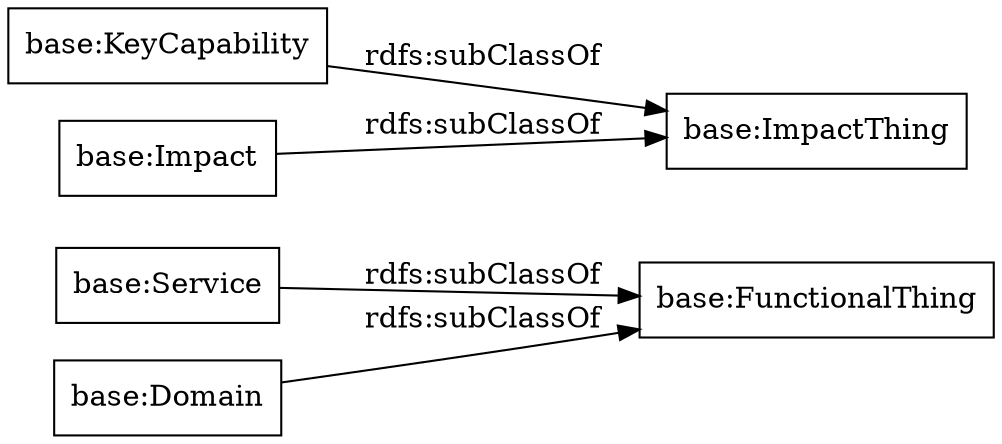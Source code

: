 digraph ar2dtool_diagram { 
rankdir=LR;
size="1000"
node [shape = rectangle, color="black"]; "base:Service" "base:FunctionalThing" "base:KeyCapability" "base:ImpactThing" "base:Domain" "base:Impact" ; /*classes style*/
	"base:Impact" -> "base:ImpactThing" [ label = "rdfs:subClassOf" ];
	"base:KeyCapability" -> "base:ImpactThing" [ label = "rdfs:subClassOf" ];
	"base:Domain" -> "base:FunctionalThing" [ label = "rdfs:subClassOf" ];
	"base:Service" -> "base:FunctionalThing" [ label = "rdfs:subClassOf" ];

}
